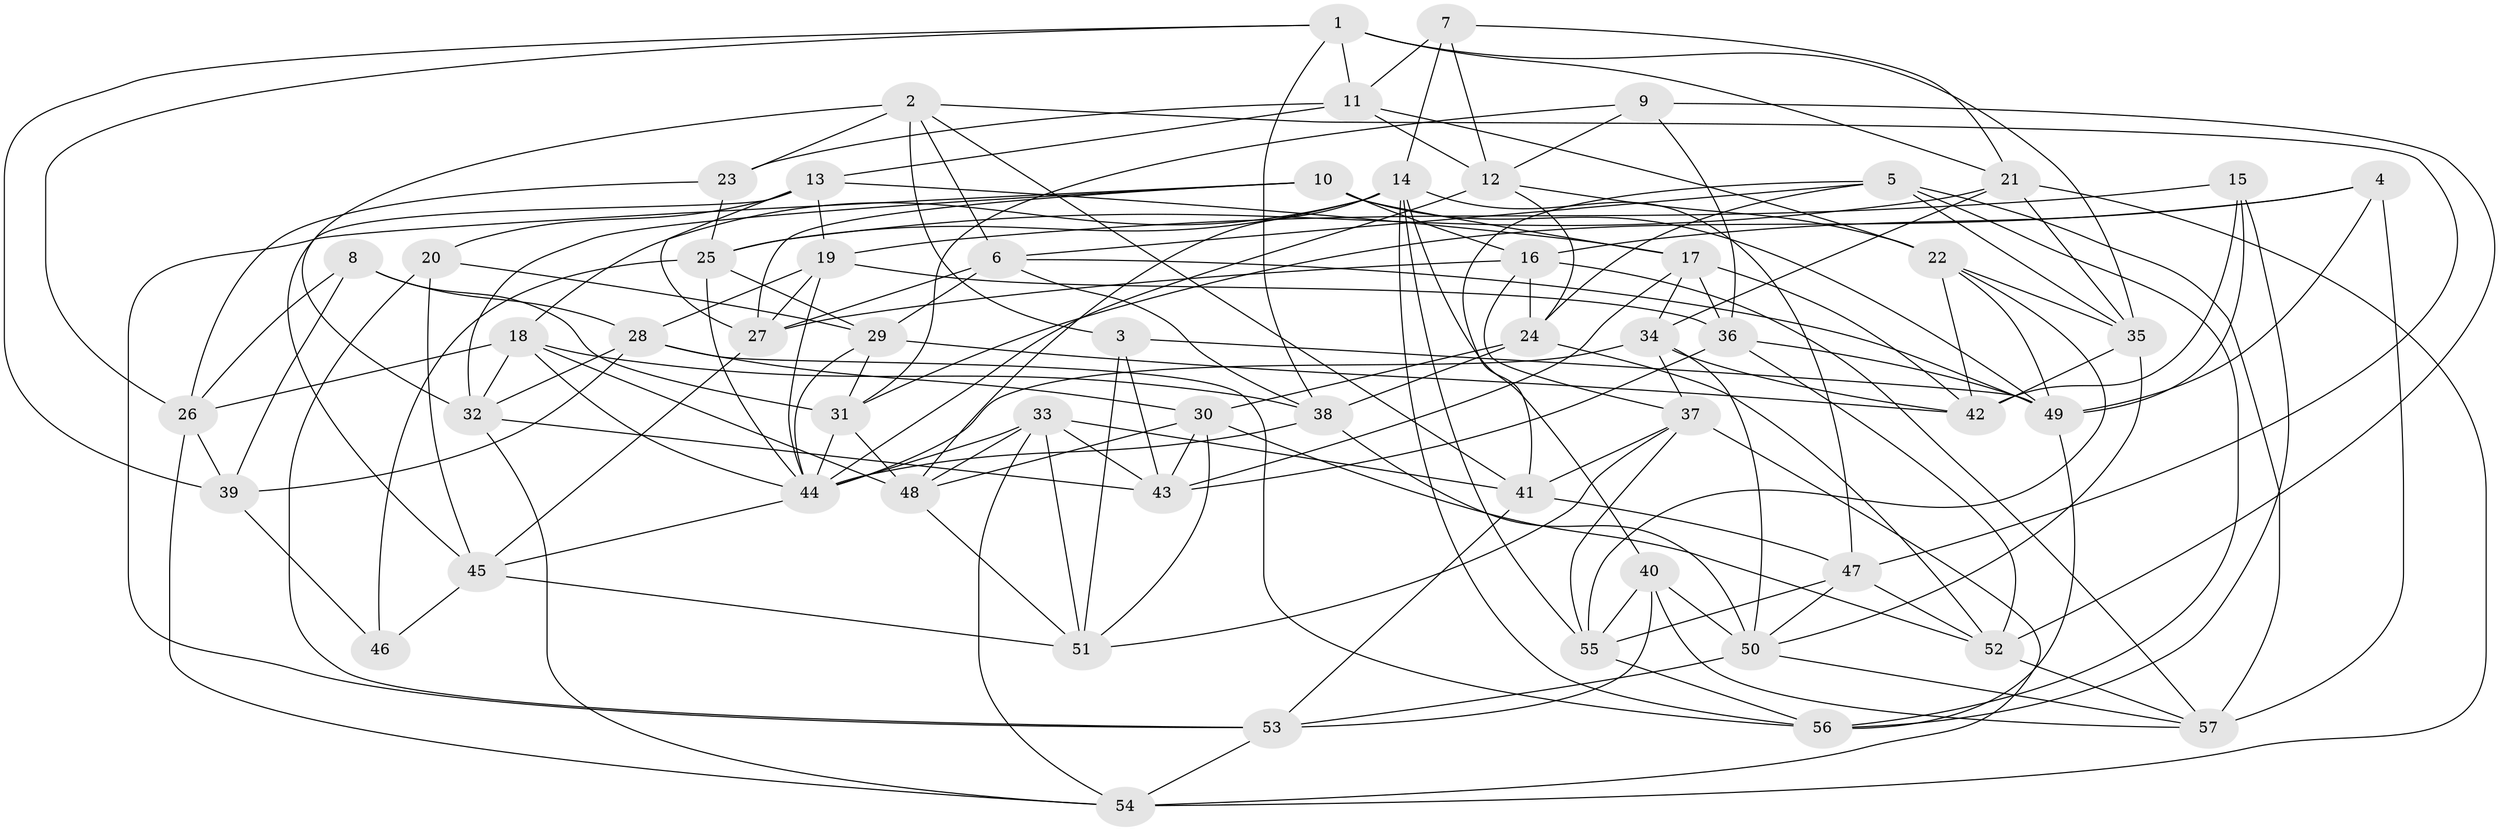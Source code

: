 // original degree distribution, {4: 1.0}
// Generated by graph-tools (version 1.1) at 2025/50/03/09/25 03:50:48]
// undirected, 57 vertices, 165 edges
graph export_dot {
graph [start="1"]
  node [color=gray90,style=filled];
  1;
  2;
  3;
  4;
  5;
  6;
  7;
  8;
  9;
  10;
  11;
  12;
  13;
  14;
  15;
  16;
  17;
  18;
  19;
  20;
  21;
  22;
  23;
  24;
  25;
  26;
  27;
  28;
  29;
  30;
  31;
  32;
  33;
  34;
  35;
  36;
  37;
  38;
  39;
  40;
  41;
  42;
  43;
  44;
  45;
  46;
  47;
  48;
  49;
  50;
  51;
  52;
  53;
  54;
  55;
  56;
  57;
  1 -- 11 [weight=1.0];
  1 -- 21 [weight=1.0];
  1 -- 26 [weight=1.0];
  1 -- 35 [weight=1.0];
  1 -- 38 [weight=1.0];
  1 -- 39 [weight=1.0];
  2 -- 3 [weight=1.0];
  2 -- 6 [weight=1.0];
  2 -- 23 [weight=1.0];
  2 -- 32 [weight=1.0];
  2 -- 41 [weight=1.0];
  2 -- 47 [weight=1.0];
  3 -- 43 [weight=1.0];
  3 -- 49 [weight=1.0];
  3 -- 51 [weight=1.0];
  4 -- 16 [weight=1.0];
  4 -- 31 [weight=1.0];
  4 -- 49 [weight=1.0];
  4 -- 57 [weight=1.0];
  5 -- 6 [weight=1.0];
  5 -- 24 [weight=1.0];
  5 -- 35 [weight=1.0];
  5 -- 41 [weight=1.0];
  5 -- 56 [weight=1.0];
  5 -- 57 [weight=1.0];
  6 -- 27 [weight=1.0];
  6 -- 29 [weight=1.0];
  6 -- 38 [weight=1.0];
  6 -- 49 [weight=1.0];
  7 -- 11 [weight=1.0];
  7 -- 12 [weight=1.0];
  7 -- 14 [weight=1.0];
  7 -- 21 [weight=1.0];
  8 -- 26 [weight=1.0];
  8 -- 28 [weight=1.0];
  8 -- 31 [weight=1.0];
  8 -- 39 [weight=1.0];
  9 -- 12 [weight=1.0];
  9 -- 31 [weight=1.0];
  9 -- 36 [weight=1.0];
  9 -- 52 [weight=1.0];
  10 -- 16 [weight=1.0];
  10 -- 17 [weight=1.0];
  10 -- 27 [weight=1.0];
  10 -- 32 [weight=1.0];
  10 -- 49 [weight=1.0];
  10 -- 53 [weight=1.0];
  11 -- 12 [weight=1.0];
  11 -- 13 [weight=1.0];
  11 -- 22 [weight=1.0];
  11 -- 23 [weight=1.0];
  12 -- 22 [weight=1.0];
  12 -- 24 [weight=1.0];
  12 -- 44 [weight=1.0];
  13 -- 17 [weight=1.0];
  13 -- 19 [weight=1.0];
  13 -- 20 [weight=1.0];
  13 -- 27 [weight=1.0];
  13 -- 45 [weight=1.0];
  14 -- 18 [weight=1.0];
  14 -- 25 [weight=1.0];
  14 -- 40 [weight=1.0];
  14 -- 47 [weight=1.0];
  14 -- 48 [weight=1.0];
  14 -- 55 [weight=1.0];
  14 -- 56 [weight=1.0];
  15 -- 19 [weight=1.0];
  15 -- 42 [weight=1.0];
  15 -- 49 [weight=1.0];
  15 -- 56 [weight=1.0];
  16 -- 24 [weight=1.0];
  16 -- 27 [weight=1.0];
  16 -- 37 [weight=1.0];
  16 -- 57 [weight=1.0];
  17 -- 34 [weight=1.0];
  17 -- 36 [weight=1.0];
  17 -- 42 [weight=1.0];
  17 -- 43 [weight=1.0];
  18 -- 26 [weight=1.0];
  18 -- 32 [weight=1.0];
  18 -- 38 [weight=1.0];
  18 -- 44 [weight=1.0];
  18 -- 48 [weight=1.0];
  19 -- 27 [weight=1.0];
  19 -- 28 [weight=1.0];
  19 -- 36 [weight=1.0];
  19 -- 44 [weight=1.0];
  20 -- 29 [weight=1.0];
  20 -- 45 [weight=1.0];
  20 -- 53 [weight=1.0];
  21 -- 25 [weight=1.0];
  21 -- 34 [weight=1.0];
  21 -- 35 [weight=1.0];
  21 -- 54 [weight=1.0];
  22 -- 35 [weight=1.0];
  22 -- 42 [weight=1.0];
  22 -- 49 [weight=1.0];
  22 -- 55 [weight=1.0];
  23 -- 25 [weight=1.0];
  23 -- 26 [weight=1.0];
  24 -- 30 [weight=1.0];
  24 -- 38 [weight=1.0];
  24 -- 52 [weight=1.0];
  25 -- 29 [weight=1.0];
  25 -- 44 [weight=1.0];
  25 -- 46 [weight=1.0];
  26 -- 39 [weight=1.0];
  26 -- 54 [weight=1.0];
  27 -- 45 [weight=1.0];
  28 -- 30 [weight=1.0];
  28 -- 32 [weight=1.0];
  28 -- 39 [weight=1.0];
  28 -- 56 [weight=1.0];
  29 -- 31 [weight=1.0];
  29 -- 42 [weight=1.0];
  29 -- 44 [weight=1.0];
  30 -- 43 [weight=1.0];
  30 -- 48 [weight=1.0];
  30 -- 51 [weight=1.0];
  30 -- 52 [weight=1.0];
  31 -- 44 [weight=1.0];
  31 -- 48 [weight=1.0];
  32 -- 43 [weight=1.0];
  32 -- 54 [weight=1.0];
  33 -- 41 [weight=1.0];
  33 -- 43 [weight=1.0];
  33 -- 44 [weight=1.0];
  33 -- 48 [weight=1.0];
  33 -- 51 [weight=1.0];
  33 -- 54 [weight=1.0];
  34 -- 37 [weight=1.0];
  34 -- 42 [weight=1.0];
  34 -- 44 [weight=1.0];
  34 -- 50 [weight=1.0];
  35 -- 42 [weight=1.0];
  35 -- 50 [weight=1.0];
  36 -- 43 [weight=1.0];
  36 -- 49 [weight=1.0];
  36 -- 52 [weight=1.0];
  37 -- 41 [weight=1.0];
  37 -- 51 [weight=1.0];
  37 -- 54 [weight=1.0];
  37 -- 55 [weight=1.0];
  38 -- 44 [weight=1.0];
  38 -- 50 [weight=1.0];
  39 -- 46 [weight=2.0];
  40 -- 50 [weight=2.0];
  40 -- 53 [weight=1.0];
  40 -- 55 [weight=1.0];
  40 -- 57 [weight=1.0];
  41 -- 47 [weight=1.0];
  41 -- 53 [weight=1.0];
  44 -- 45 [weight=1.0];
  45 -- 46 [weight=1.0];
  45 -- 51 [weight=1.0];
  47 -- 50 [weight=1.0];
  47 -- 52 [weight=1.0];
  47 -- 55 [weight=1.0];
  48 -- 51 [weight=1.0];
  49 -- 56 [weight=1.0];
  50 -- 53 [weight=1.0];
  50 -- 57 [weight=1.0];
  52 -- 57 [weight=1.0];
  53 -- 54 [weight=1.0];
  55 -- 56 [weight=1.0];
}
